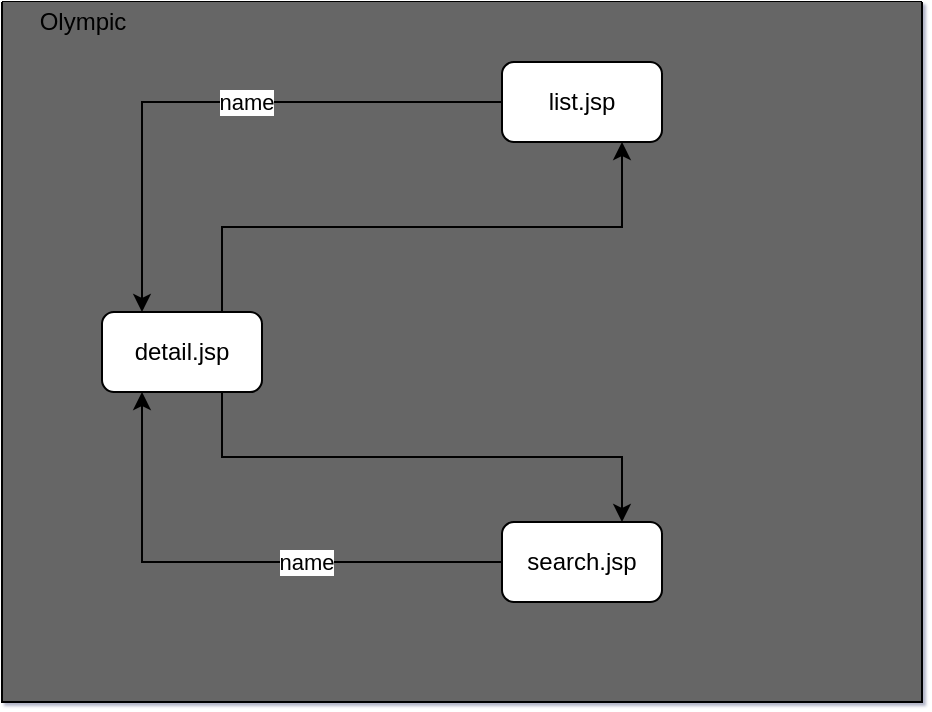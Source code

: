 <mxfile version="17.4.0" type="github">
  <diagram id="2JgUgGmE4MlOLRcjJtn3" name="Page-1">
    <mxGraphModel dx="1422" dy="839" grid="1" gridSize="10" guides="1" tooltips="1" connect="1" arrows="1" fold="1" page="1" pageScale="1" pageWidth="827" pageHeight="1169" background="none" math="0" shadow="1">
      <root>
        <mxCell id="0" />
        <mxCell id="1" parent="0" />
        <mxCell id="-FnK4R7jKW1-pRUBFxO0-11" value="" style="swimlane;startSize=0;rounded=0;swimlaneFillColor=#666666;" vertex="1" parent="1">
          <mxGeometry x="110" y="170" width="460" height="350" as="geometry">
            <mxRectangle x="110" y="170" width="50" height="40" as="alternateBounds" />
          </mxGeometry>
        </mxCell>
        <mxCell id="-FnK4R7jKW1-pRUBFxO0-2" value="detail.jsp" style="rounded=1;whiteSpace=wrap;html=1;" vertex="1" parent="-FnK4R7jKW1-pRUBFxO0-11">
          <mxGeometry x="50" y="155" width="80" height="40" as="geometry" />
        </mxCell>
        <mxCell id="-FnK4R7jKW1-pRUBFxO0-3" value="search.jsp" style="rounded=1;whiteSpace=wrap;html=1;" vertex="1" parent="-FnK4R7jKW1-pRUBFxO0-11">
          <mxGeometry x="250" y="260" width="80" height="40" as="geometry" />
        </mxCell>
        <mxCell id="-FnK4R7jKW1-pRUBFxO0-8" style="edgeStyle=orthogonalEdgeStyle;rounded=0;orthogonalLoop=1;jettySize=auto;html=1;exitX=0;exitY=0.5;exitDx=0;exitDy=0;entryX=0.25;entryY=1;entryDx=0;entryDy=0;strokeColor=#000000;" edge="1" parent="-FnK4R7jKW1-pRUBFxO0-11" source="-FnK4R7jKW1-pRUBFxO0-3" target="-FnK4R7jKW1-pRUBFxO0-2">
          <mxGeometry relative="1" as="geometry">
            <Array as="points" />
          </mxGeometry>
        </mxCell>
        <mxCell id="-FnK4R7jKW1-pRUBFxO0-10" value="name" style="edgeLabel;html=1;align=center;verticalAlign=middle;resizable=0;points=[];" vertex="1" connectable="0" parent="-FnK4R7jKW1-pRUBFxO0-8">
          <mxGeometry x="-0.26" relative="1" as="geometry">
            <mxPoint as="offset" />
          </mxGeometry>
        </mxCell>
        <mxCell id="-FnK4R7jKW1-pRUBFxO0-9" style="edgeStyle=orthogonalEdgeStyle;rounded=0;orthogonalLoop=1;jettySize=auto;html=1;exitX=0.75;exitY=1;exitDx=0;exitDy=0;entryX=0.75;entryY=0;entryDx=0;entryDy=0;strokeColor=#000000;" edge="1" parent="-FnK4R7jKW1-pRUBFxO0-11" source="-FnK4R7jKW1-pRUBFxO0-2" target="-FnK4R7jKW1-pRUBFxO0-3">
          <mxGeometry relative="1" as="geometry">
            <mxPoint x="120" y="300" as="targetPoint" />
          </mxGeometry>
        </mxCell>
        <mxCell id="-FnK4R7jKW1-pRUBFxO0-1" value="list.jsp" style="rounded=1;whiteSpace=wrap;html=1;" vertex="1" parent="-FnK4R7jKW1-pRUBFxO0-11">
          <mxGeometry x="250" y="30" width="80" height="40" as="geometry" />
        </mxCell>
        <mxCell id="-FnK4R7jKW1-pRUBFxO0-4" style="edgeStyle=orthogonalEdgeStyle;rounded=0;orthogonalLoop=1;jettySize=auto;html=1;exitX=0;exitY=0.5;exitDx=0;exitDy=0;entryX=0.25;entryY=0;entryDx=0;entryDy=0;strokeColor=#000000;" edge="1" parent="-FnK4R7jKW1-pRUBFxO0-11" source="-FnK4R7jKW1-pRUBFxO0-1" target="-FnK4R7jKW1-pRUBFxO0-2">
          <mxGeometry relative="1" as="geometry">
            <mxPoint x="40" y="100" as="sourcePoint" />
            <mxPoint x="60" y="210" as="targetPoint" />
            <Array as="points">
              <mxPoint x="70" y="50" />
            </Array>
          </mxGeometry>
        </mxCell>
        <mxCell id="-FnK4R7jKW1-pRUBFxO0-5" value="name" style="edgeLabel;html=1;align=center;verticalAlign=middle;resizable=0;points=[];" vertex="1" connectable="0" parent="-FnK4R7jKW1-pRUBFxO0-4">
          <mxGeometry x="-0.103" relative="1" as="geometry">
            <mxPoint as="offset" />
          </mxGeometry>
        </mxCell>
        <mxCell id="-FnK4R7jKW1-pRUBFxO0-7" style="edgeStyle=orthogonalEdgeStyle;rounded=0;orthogonalLoop=1;jettySize=auto;html=1;exitX=0.75;exitY=0;exitDx=0;exitDy=0;entryX=0.75;entryY=1;entryDx=0;entryDy=0;strokeColor=#000000;" edge="1" parent="-FnK4R7jKW1-pRUBFxO0-11" source="-FnK4R7jKW1-pRUBFxO0-2" target="-FnK4R7jKW1-pRUBFxO0-1">
          <mxGeometry relative="1" as="geometry" />
        </mxCell>
        <mxCell id="-FnK4R7jKW1-pRUBFxO0-13" value="Olympic" style="text;html=1;align=center;verticalAlign=middle;resizable=0;points=[];autosize=1;strokeColor=none;fillColor=none;" vertex="1" parent="-FnK4R7jKW1-pRUBFxO0-11">
          <mxGeometry x="10" width="60" height="20" as="geometry" />
        </mxCell>
      </root>
    </mxGraphModel>
  </diagram>
</mxfile>
